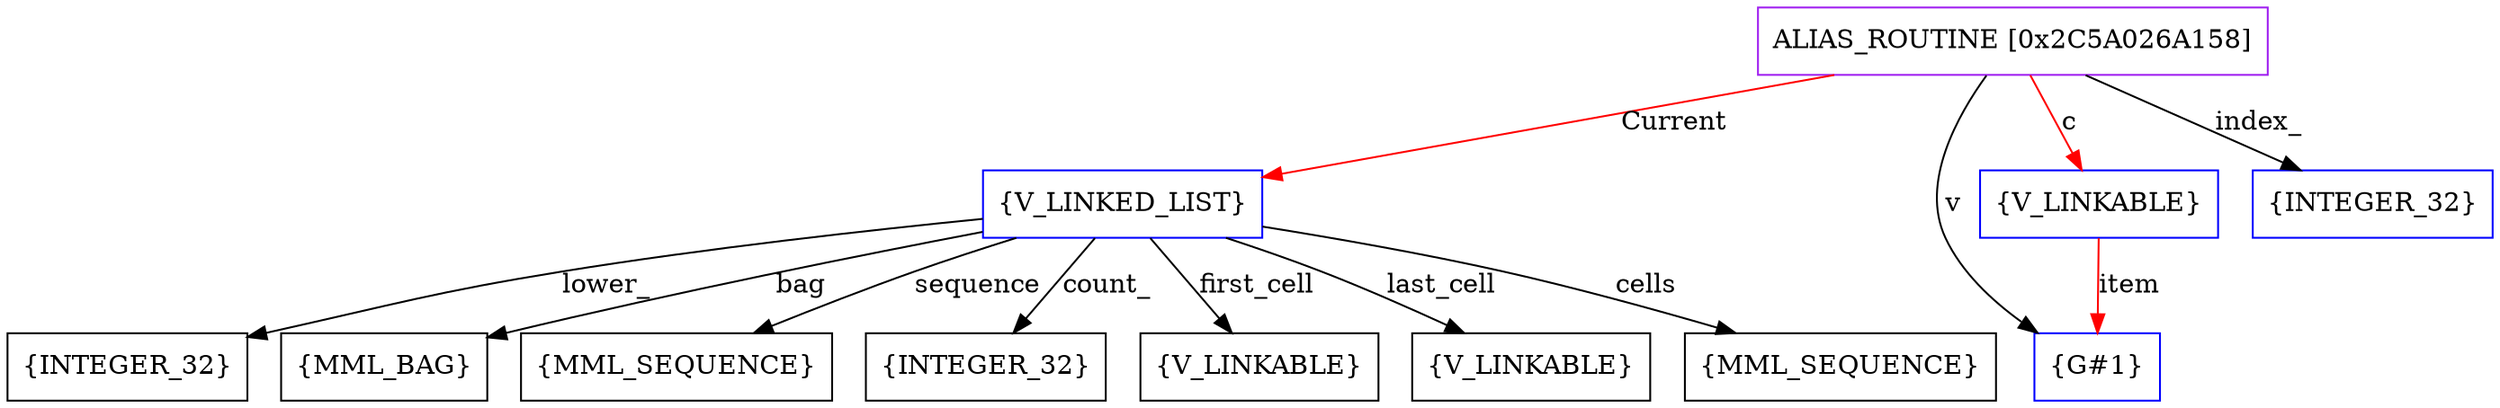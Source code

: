 digraph g {
	node [shape=box]
	b1[color=purple label=<ALIAS_ROUTINE [0x2C5A026A158]>]
	b2[color=blue label=<{V_LINKED_LIST}>]
	b3[label=<{INTEGER_32}>]
	b4[label=<{MML_BAG}>]
	b5[label=<{MML_SEQUENCE}>]
	b6[label=<{INTEGER_32}>]
	b7[label=<{V_LINKABLE}>]
	b8[label=<{V_LINKABLE}>]
	b9[label=<{MML_SEQUENCE}>]
	b10[color=blue label=<{G#1}>]
	b11[color=blue label=<{V_LINKABLE}>]
	b12[color=blue label=<{INTEGER_32}>]
	b1->b2[color=red label=<Current>]
	b2->b3[label=<lower_>]
	b2->b4[label=<bag>]
	b2->b5[label=<sequence>]
	b2->b6[label=<count_>]
	b2->b7[label=<first_cell>]
	b2->b8[label=<last_cell>]
	b2->b9[label=<cells>]
	b1->b10[label=<v>]
	b1->b11[color=red label=<c>]
	b11->b10[color=red label=<item>]
	b1->b12[label=<index_>]
}
